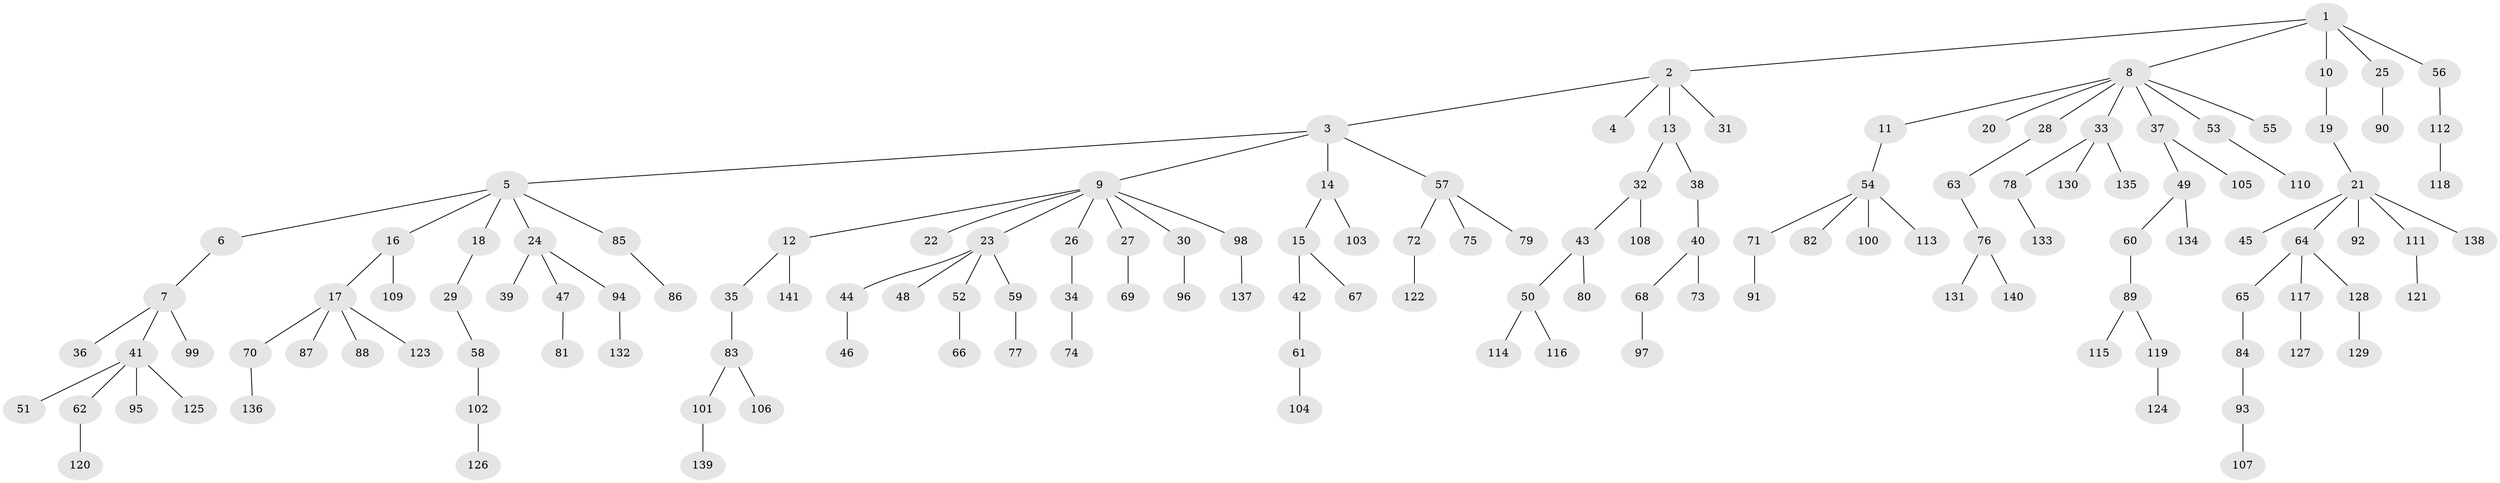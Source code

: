// Generated by graph-tools (version 1.1) at 2025/02/03/09/25 03:02:26]
// undirected, 141 vertices, 140 edges
graph export_dot {
graph [start="1"]
  node [color=gray90,style=filled];
  1;
  2;
  3;
  4;
  5;
  6;
  7;
  8;
  9;
  10;
  11;
  12;
  13;
  14;
  15;
  16;
  17;
  18;
  19;
  20;
  21;
  22;
  23;
  24;
  25;
  26;
  27;
  28;
  29;
  30;
  31;
  32;
  33;
  34;
  35;
  36;
  37;
  38;
  39;
  40;
  41;
  42;
  43;
  44;
  45;
  46;
  47;
  48;
  49;
  50;
  51;
  52;
  53;
  54;
  55;
  56;
  57;
  58;
  59;
  60;
  61;
  62;
  63;
  64;
  65;
  66;
  67;
  68;
  69;
  70;
  71;
  72;
  73;
  74;
  75;
  76;
  77;
  78;
  79;
  80;
  81;
  82;
  83;
  84;
  85;
  86;
  87;
  88;
  89;
  90;
  91;
  92;
  93;
  94;
  95;
  96;
  97;
  98;
  99;
  100;
  101;
  102;
  103;
  104;
  105;
  106;
  107;
  108;
  109;
  110;
  111;
  112;
  113;
  114;
  115;
  116;
  117;
  118;
  119;
  120;
  121;
  122;
  123;
  124;
  125;
  126;
  127;
  128;
  129;
  130;
  131;
  132;
  133;
  134;
  135;
  136;
  137;
  138;
  139;
  140;
  141;
  1 -- 2;
  1 -- 8;
  1 -- 10;
  1 -- 25;
  1 -- 56;
  2 -- 3;
  2 -- 4;
  2 -- 13;
  2 -- 31;
  3 -- 5;
  3 -- 9;
  3 -- 14;
  3 -- 57;
  5 -- 6;
  5 -- 16;
  5 -- 18;
  5 -- 24;
  5 -- 85;
  6 -- 7;
  7 -- 36;
  7 -- 41;
  7 -- 99;
  8 -- 11;
  8 -- 20;
  8 -- 28;
  8 -- 33;
  8 -- 37;
  8 -- 53;
  8 -- 55;
  9 -- 12;
  9 -- 22;
  9 -- 23;
  9 -- 26;
  9 -- 27;
  9 -- 30;
  9 -- 98;
  10 -- 19;
  11 -- 54;
  12 -- 35;
  12 -- 141;
  13 -- 32;
  13 -- 38;
  14 -- 15;
  14 -- 103;
  15 -- 42;
  15 -- 67;
  16 -- 17;
  16 -- 109;
  17 -- 70;
  17 -- 87;
  17 -- 88;
  17 -- 123;
  18 -- 29;
  19 -- 21;
  21 -- 45;
  21 -- 64;
  21 -- 92;
  21 -- 111;
  21 -- 138;
  23 -- 44;
  23 -- 48;
  23 -- 52;
  23 -- 59;
  24 -- 39;
  24 -- 47;
  24 -- 94;
  25 -- 90;
  26 -- 34;
  27 -- 69;
  28 -- 63;
  29 -- 58;
  30 -- 96;
  32 -- 43;
  32 -- 108;
  33 -- 78;
  33 -- 130;
  33 -- 135;
  34 -- 74;
  35 -- 83;
  37 -- 49;
  37 -- 105;
  38 -- 40;
  40 -- 68;
  40 -- 73;
  41 -- 51;
  41 -- 62;
  41 -- 95;
  41 -- 125;
  42 -- 61;
  43 -- 50;
  43 -- 80;
  44 -- 46;
  47 -- 81;
  49 -- 60;
  49 -- 134;
  50 -- 114;
  50 -- 116;
  52 -- 66;
  53 -- 110;
  54 -- 71;
  54 -- 82;
  54 -- 100;
  54 -- 113;
  56 -- 112;
  57 -- 72;
  57 -- 75;
  57 -- 79;
  58 -- 102;
  59 -- 77;
  60 -- 89;
  61 -- 104;
  62 -- 120;
  63 -- 76;
  64 -- 65;
  64 -- 117;
  64 -- 128;
  65 -- 84;
  68 -- 97;
  70 -- 136;
  71 -- 91;
  72 -- 122;
  76 -- 131;
  76 -- 140;
  78 -- 133;
  83 -- 101;
  83 -- 106;
  84 -- 93;
  85 -- 86;
  89 -- 115;
  89 -- 119;
  93 -- 107;
  94 -- 132;
  98 -- 137;
  101 -- 139;
  102 -- 126;
  111 -- 121;
  112 -- 118;
  117 -- 127;
  119 -- 124;
  128 -- 129;
}
